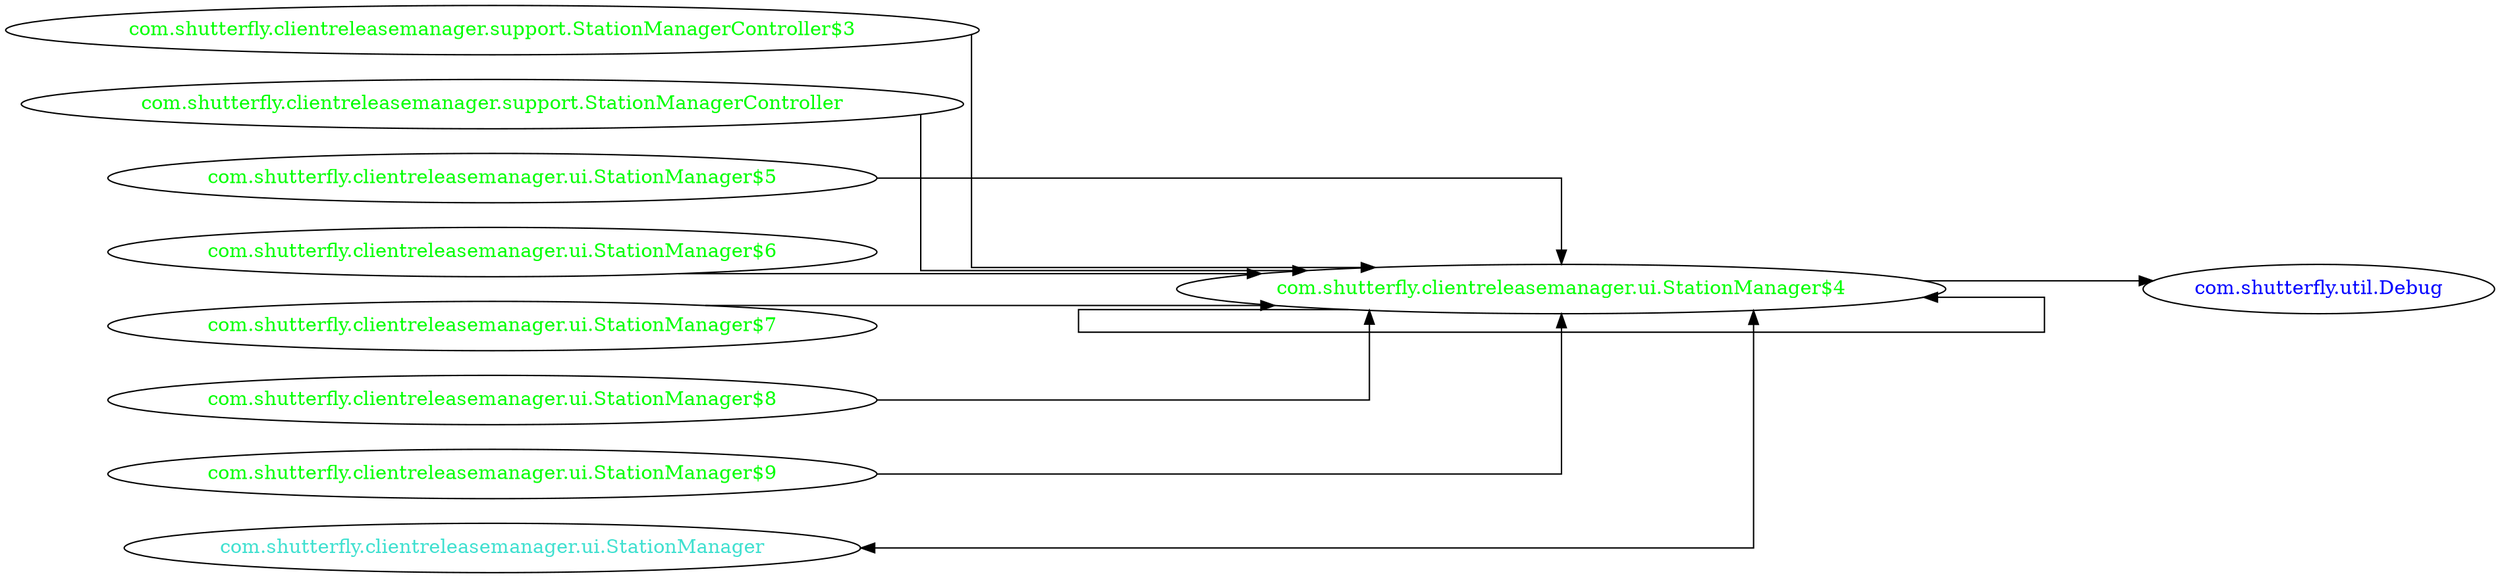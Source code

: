 digraph dependencyGraph {
 concentrate=true;
 ranksep="2.0";
 rankdir="LR"; 
 splines="ortho";
"com.shutterfly.clientreleasemanager.ui.StationManager$4" [fontcolor="red"];
"com.shutterfly.util.Debug" [ fontcolor="blue" ];
"com.shutterfly.clientreleasemanager.ui.StationManager$4"->"com.shutterfly.util.Debug";
"com.shutterfly.clientreleasemanager.support.StationManagerController$3" [ fontcolor="green" ];
"com.shutterfly.clientreleasemanager.support.StationManagerController$3"->"com.shutterfly.clientreleasemanager.ui.StationManager$4";
"com.shutterfly.clientreleasemanager.support.StationManagerController" [ fontcolor="green" ];
"com.shutterfly.clientreleasemanager.support.StationManagerController"->"com.shutterfly.clientreleasemanager.ui.StationManager$4";
"com.shutterfly.clientreleasemanager.ui.StationManager$4" [ fontcolor="green" ];
"com.shutterfly.clientreleasemanager.ui.StationManager$4"->"com.shutterfly.clientreleasemanager.ui.StationManager$4";
"com.shutterfly.clientreleasemanager.ui.StationManager$5" [ fontcolor="green" ];
"com.shutterfly.clientreleasemanager.ui.StationManager$5"->"com.shutterfly.clientreleasemanager.ui.StationManager$4";
"com.shutterfly.clientreleasemanager.ui.StationManager$6" [ fontcolor="green" ];
"com.shutterfly.clientreleasemanager.ui.StationManager$6"->"com.shutterfly.clientreleasemanager.ui.StationManager$4";
"com.shutterfly.clientreleasemanager.ui.StationManager$7" [ fontcolor="green" ];
"com.shutterfly.clientreleasemanager.ui.StationManager$7"->"com.shutterfly.clientreleasemanager.ui.StationManager$4";
"com.shutterfly.clientreleasemanager.ui.StationManager$8" [ fontcolor="green" ];
"com.shutterfly.clientreleasemanager.ui.StationManager$8"->"com.shutterfly.clientreleasemanager.ui.StationManager$4";
"com.shutterfly.clientreleasemanager.ui.StationManager$9" [ fontcolor="green" ];
"com.shutterfly.clientreleasemanager.ui.StationManager$9"->"com.shutterfly.clientreleasemanager.ui.StationManager$4";
"com.shutterfly.clientreleasemanager.ui.StationManager" [ fontcolor="turquoise" ];
"com.shutterfly.clientreleasemanager.ui.StationManager"->"com.shutterfly.clientreleasemanager.ui.StationManager$4" [dir=both];
}